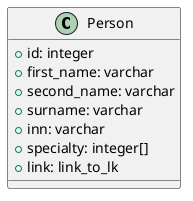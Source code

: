 @startuml
class Person {
    +id: integer
    +first_name: varchar
    +second_name: varchar
    +surname: varchar
    +inn: varchar
    +specialty: integer[]
    +link: link_to_lk
}
@enduml